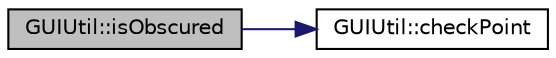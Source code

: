 digraph "GUIUtil::isObscured"
{
  edge [fontname="Helvetica",fontsize="10",labelfontname="Helvetica",labelfontsize="10"];
  node [fontname="Helvetica",fontsize="10",shape=record];
  rankdir="LR";
  Node208 [label="GUIUtil::isObscured",height=0.2,width=0.4,color="black", fillcolor="grey75", style="filled", fontcolor="black"];
  Node208 -> Node209 [color="midnightblue",fontsize="10",style="solid",fontname="Helvetica"];
  Node209 [label="GUIUtil::checkPoint",height=0.2,width=0.4,color="black", fillcolor="white", style="filled",URL="$d1/d87/namespace_g_u_i_util.html#ab2e7ef0aa9a1ad3f86d67a3f596b6fc4"];
}
